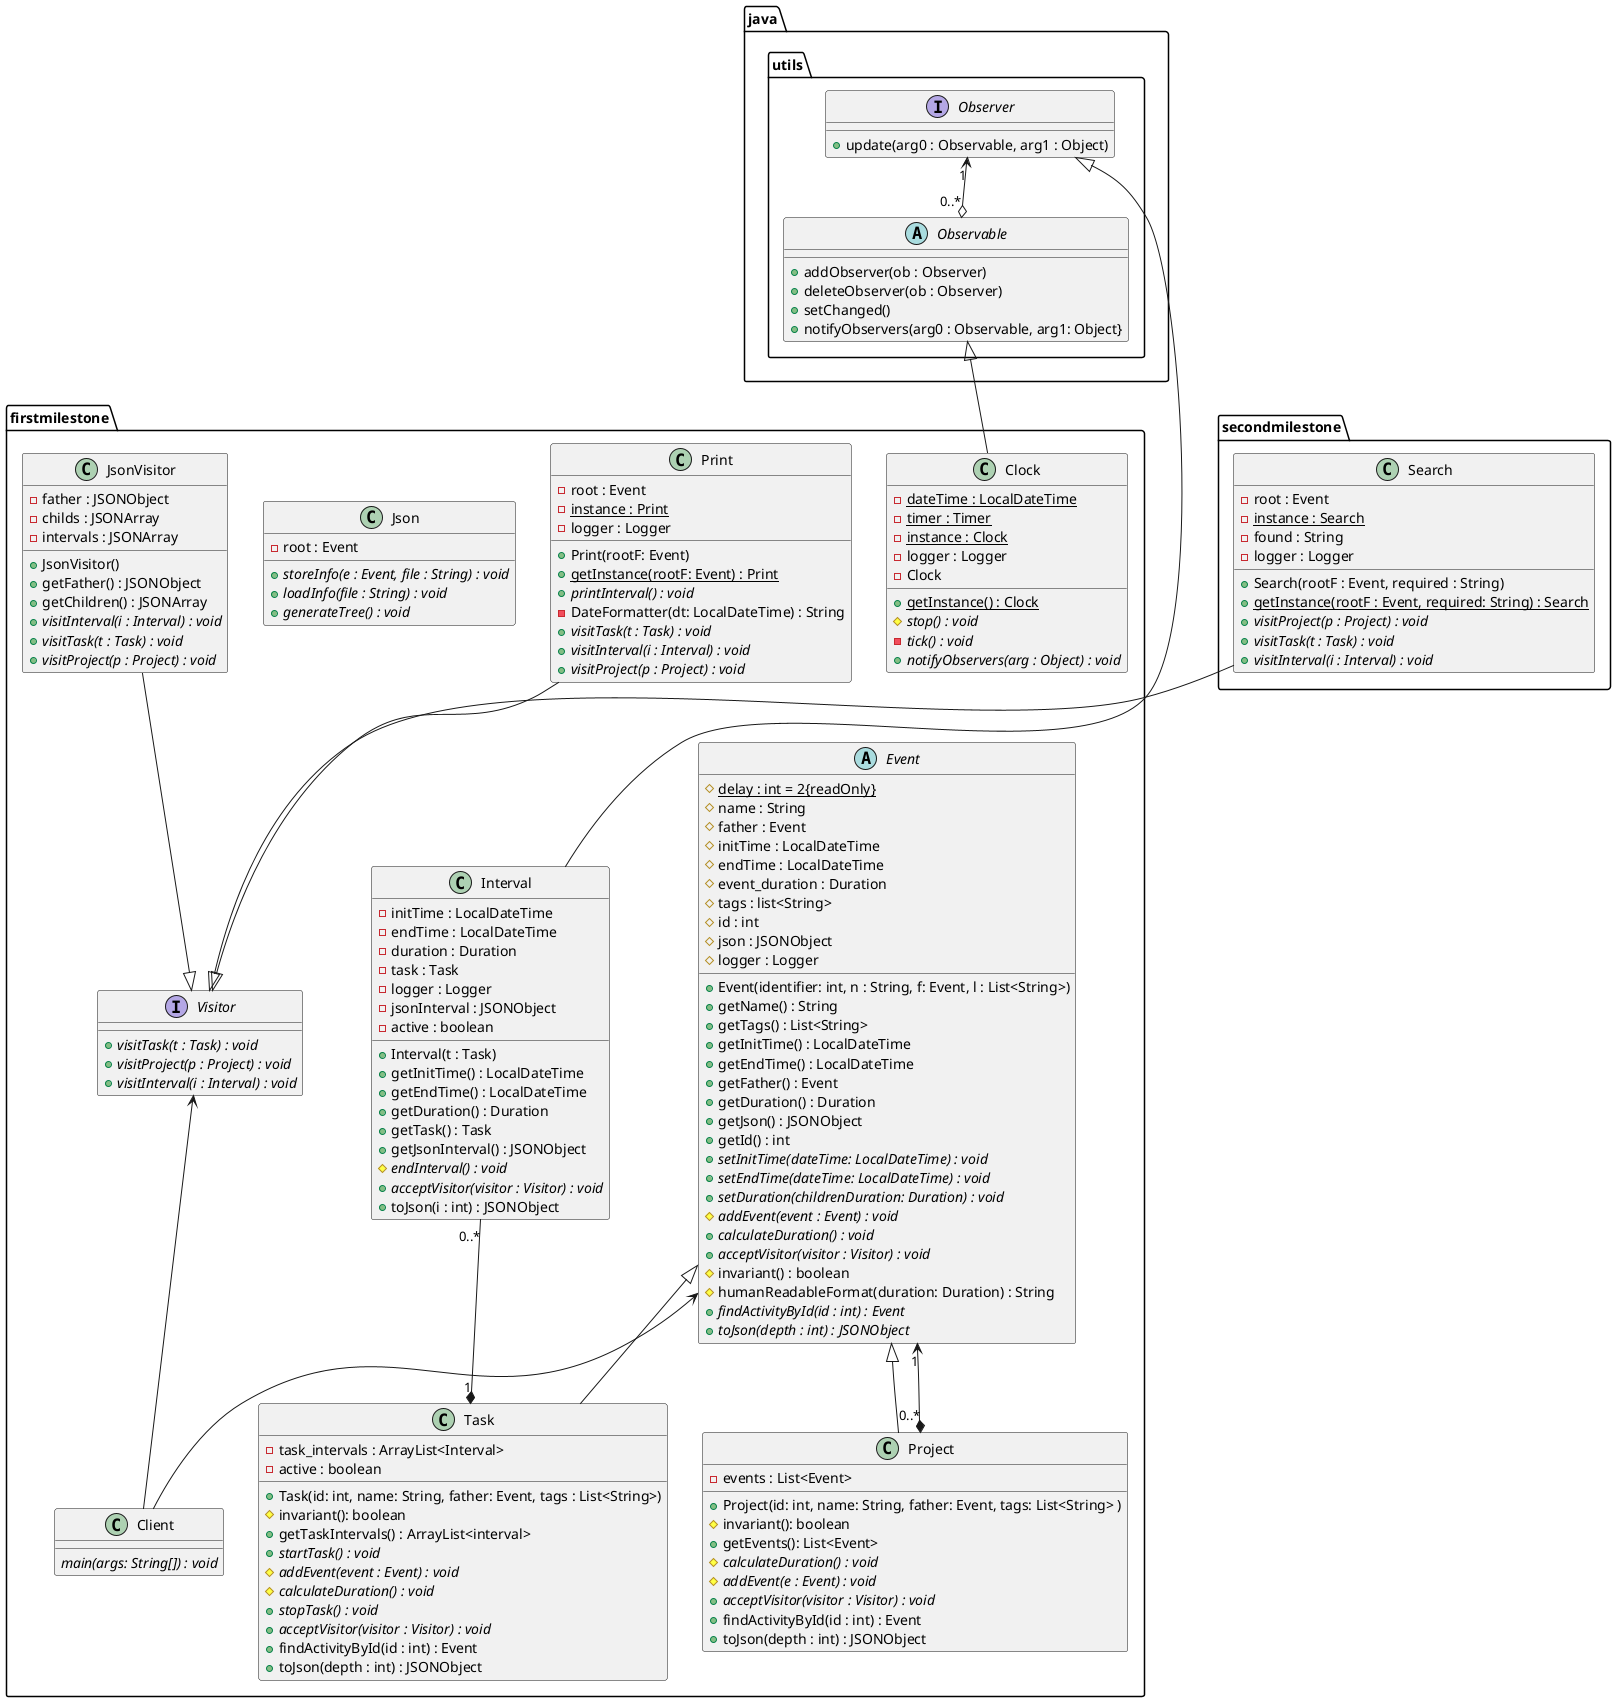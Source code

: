 @startuml
'https://plantuml.com/class-diagram

package "firstmilestone"{
class Project{
- events : List<Event>
+ Project(id: int, name: String, father: Event, tags: List<String> )
# invariant(): boolean
+ getEvents(): List<Event>
# //calculateDuration() : void//
# //addEvent(e : Event) : void//
+ //acceptVisitor(visitor : Visitor) : void//
+ findActivityById(id : int) : Event
+ toJson(depth : int) : JSONObject
}

class Task{
- task_intervals : ArrayList<Interval>
- active : boolean
+ Task(id: int, name: String, father: Event, tags : List<String>)
# invariant(): boolean
+ getTaskIntervals() : ArrayList<interval>
+ //startTask() : void//
# //addEvent(event : Event) : void//
# //calculateDuration() : void//
+ //stopTask() : void//
+ //acceptVisitor(visitor : Visitor) : void//
+ findActivityById(id : int) : Event
+ toJson(depth : int) : JSONObject
}

abstract Event{
# {static} delay : int = 2{readOnly}
# name : String
# father : Event
# initTime : LocalDateTime
# endTime : LocalDateTime
# event_duration : Duration
# tags : list<String>
# id : int
# json : JSONObject
# logger : Logger
+ Event(identifier: int, n : String, f: Event, l : List<String>)
+ getName() : String
+ getTags() : List<String>
+ getInitTime() : LocalDateTime
+ getEndTime() : LocalDateTime
+ getFather() : Event
+ getDuration() : Duration
+ getJson() : JSONObject
+ getId() : int
+ //setInitTime(dateTime: LocalDateTime) : void//
+ //setEndTime(dateTime: LocalDateTime) : void//
+ //setDuration(childrenDuration: Duration) : void//
# //addEvent(event : Event) : void//
+ //calculateDuration() : void//
+ //acceptVisitor(visitor : Visitor) : void//
# invariant() : boolean
# humanReadableFormat(duration: Duration) : String
+ //findActivityById(id : int) : Event//
+ //toJson(depth : int) : JSONObject//
}

class Clock{
- {static} dateTime : LocalDateTime
- {static} timer : Timer
- {static} instance : Clock
- logger : Logger
+ {static} getInstance() : Clock
- Clock
# //stop() : void//
- //tick() : void//
+ //notifyObservers(arg : Object) : void//
}

class Interval{
- initTime : LocalDateTime
- endTime : LocalDateTime
- duration : Duration /'cada golpe de reloj incremento'/
- task : Task
- logger : Logger
- jsonInterval : JSONObject
- active : boolean
+ Interval(t : Task)
+ getInitTime() : LocalDateTime
+ getEndTime() : LocalDateTime
+ getDuration() : Duration
+ getTask() : Task
+ getJsonInterval() : JSONObject
# //endInterval() : void//
+ //acceptVisitor(visitor : Visitor) : void//
+ toJson(i : int) : JSONObject
}

interface Visitor{
+ //visitTask(t : Task) : void//
+ //visitProject(p : Project) : void//
+ //visitInterval(i : Interval) : void//
}

class Print{
- root : Event
- {static}instance : Print
- logger : Logger
+ Print(rootF: Event)
+ {static}getInstance(rootF: Event) : Print
+ //printInterval() : void//
- DateFormatter(dt: LocalDateTime) : String
+ //visitTask(t : Task) : void//
+ //visitInterval(i : Interval) : void//
+ //visitProject(p : Project) : void//
}



class Client{
//main(args: String[]) : void//
}

class Json{
- root : Event
+ //storeInfo(e : Event, file : String) : void//
+ //loadInfo(file : String) : void//
+ //generateTree() : void//
}


class JsonVisitor{
- father : JSONObject
- childs : JSONArray
- intervals : JSONArray
+ JsonVisitor()
+ getFather() : JSONObject
+ getChildren() : JSONArray
+ //visitInterval(i : Interval) : void//
+ //visitTask(t : Task) : void//
+ //visitProject(p : Project) : void//
}
}

package "secondmilestone" {
class Search{
- root : Event
- {static} instance : Search
- found : String
- logger : Logger
+ Search(rootF : Event, required : String)
+ {static} getInstance(rootF : Event, required: String) : Search
+ //visitProject(p : Project) : void//
+ //visitTask(t : Task) : void//
+ //visitInterval(i : Interval) : void//
}
}

package "java.utils"{
interface Observer{
+ update(arg0 : Observable, arg1 : Object)
}

abstract Observable{
+ addObserver(ob : Observer)
+ deleteObserver(ob : Observer)
+ setChanged()
+ notifyObservers(arg0 : Observable, arg1: Object}
}
}


Event <|-- Task
Event <|-- Project
Event "1" <--* "0..*" Project
Observable <|-- Clock
Observer <|-- Interval
Observer "1" <--o "0..*" Observable
Interval "0..*" --*  "1" Task
Event <-- Client
Visitor <-- Client
Print --|> Visitor
Search --|> Visitor
JsonVisitor --|> Visitor


@enduml